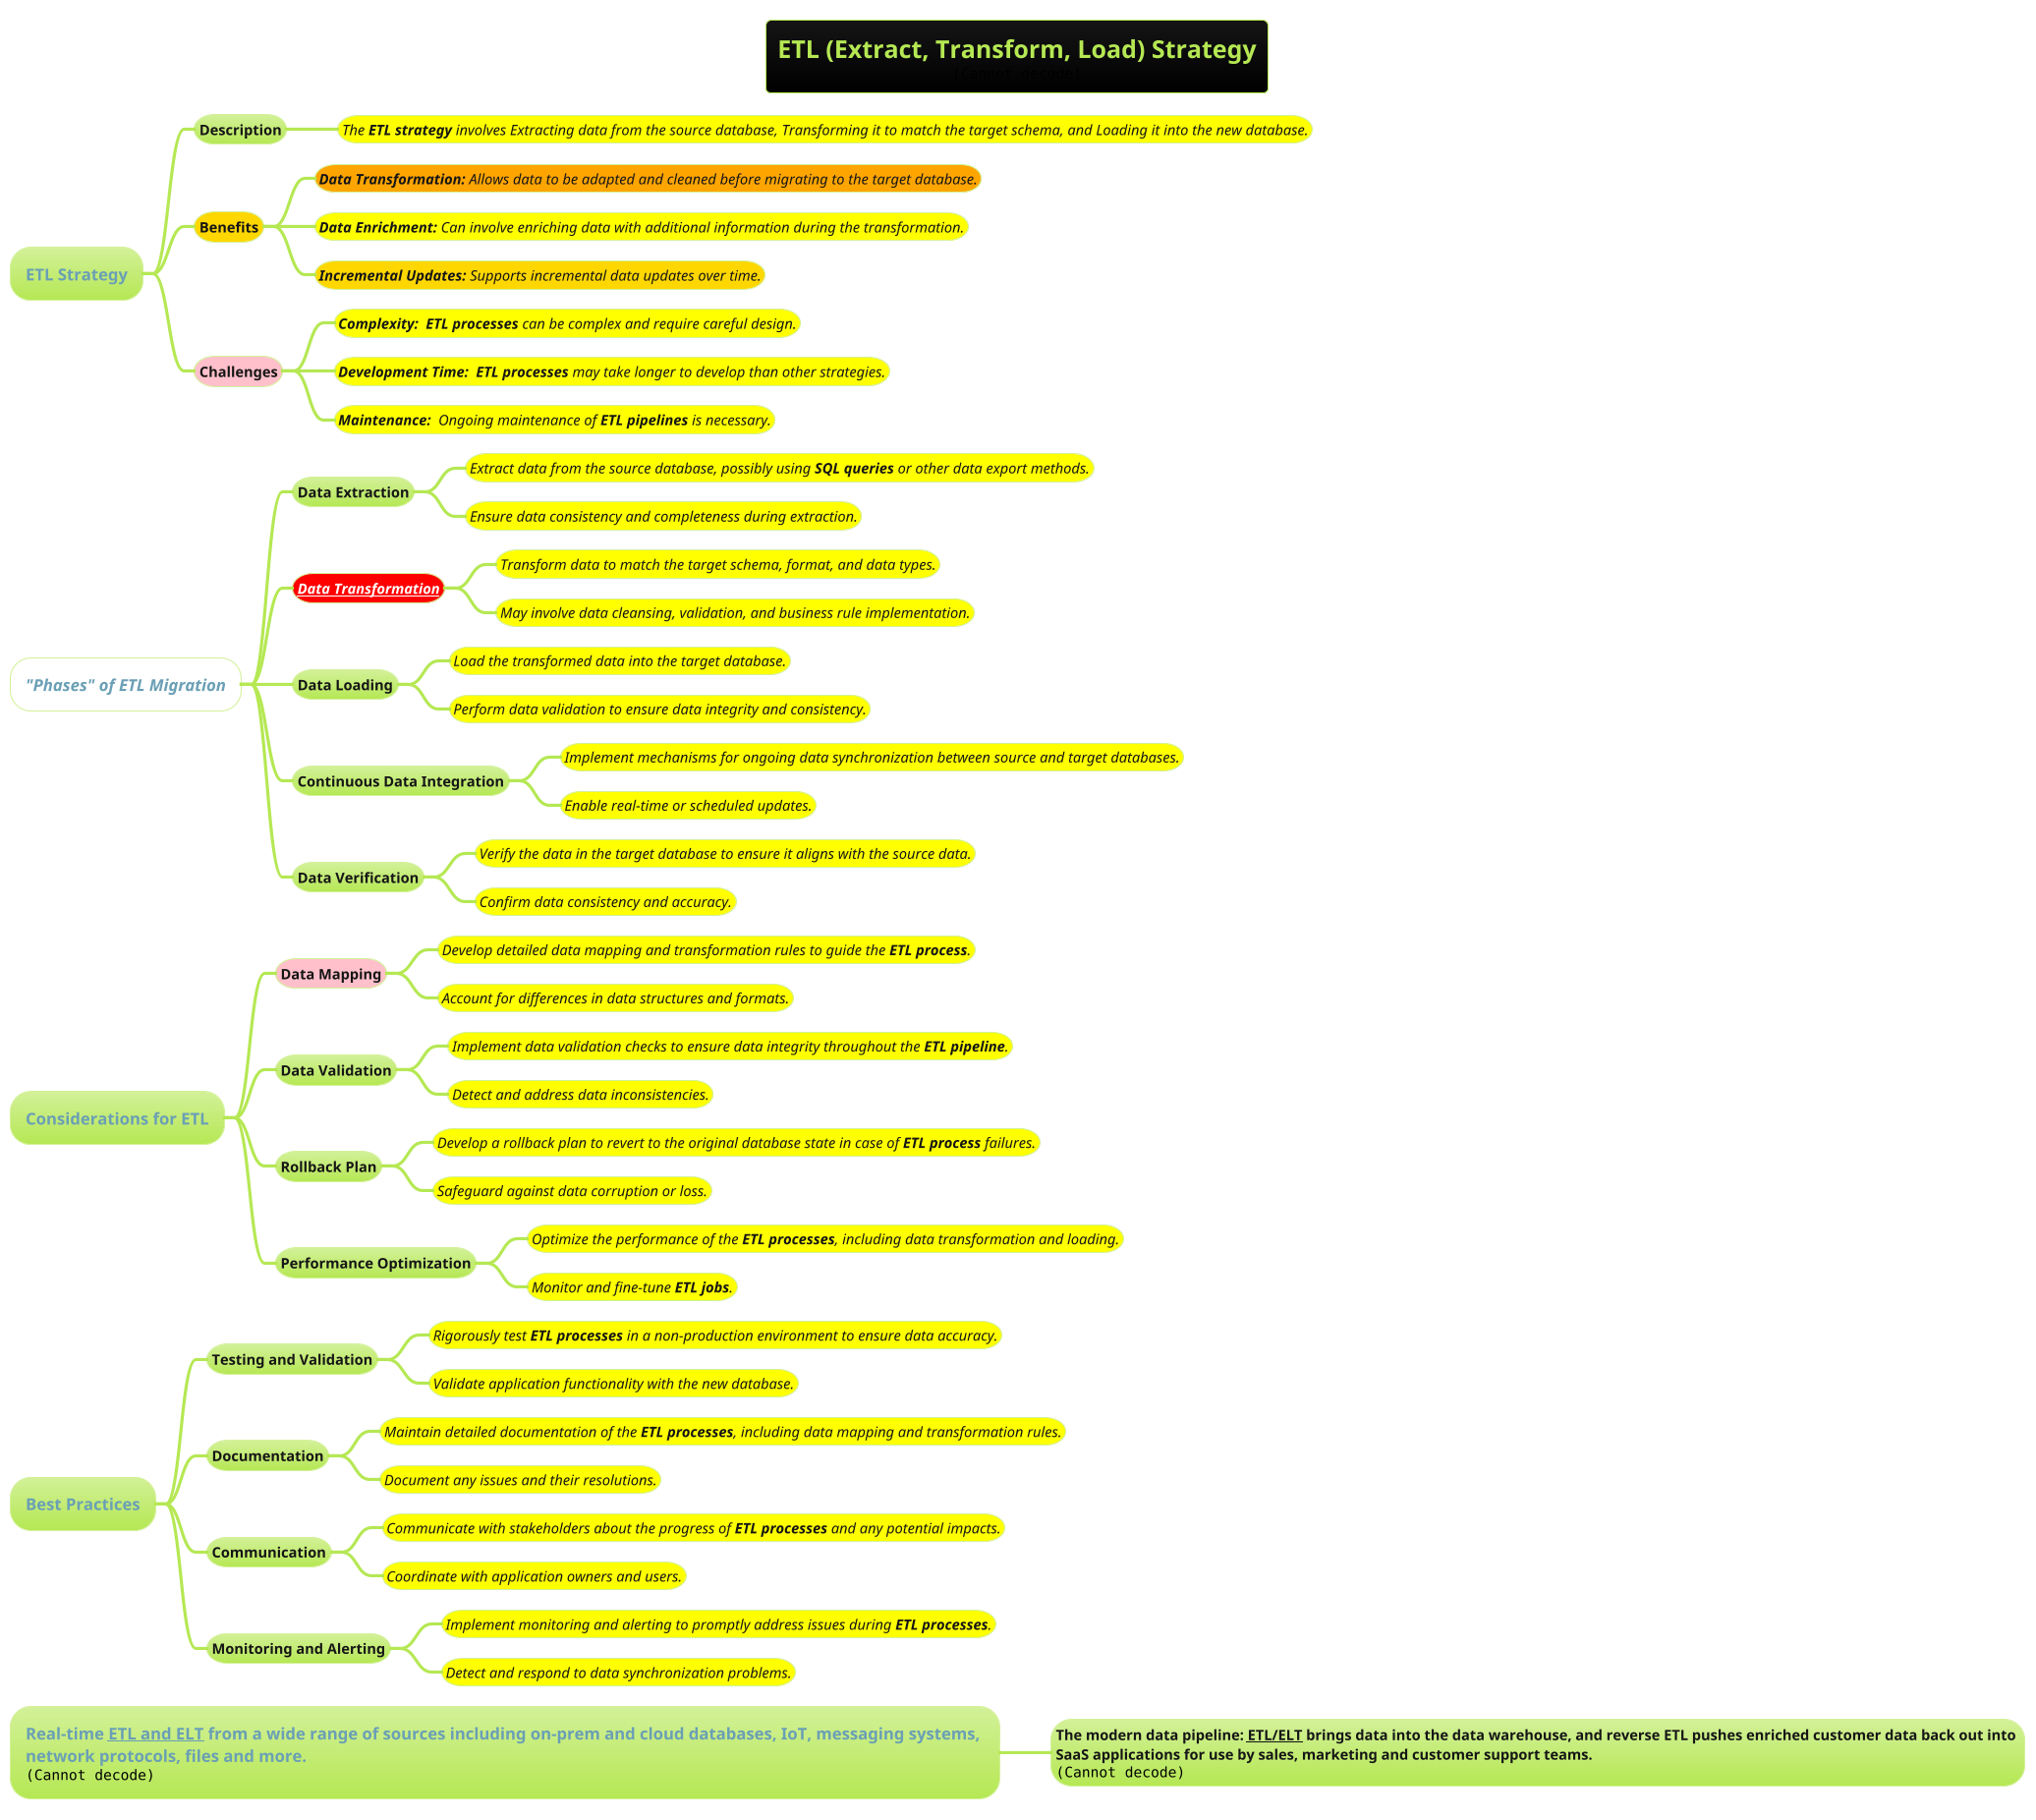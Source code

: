 @startmindmap
title =ETL (Extract, Transform, Load) Strategy\n<img:images/img.png>
!theme hacker

* ETL Strategy
** Description
***[#yellow] ====<size:14>The **ETL strategy** involves Extracting data from the source database, Transforming it to match the target schema, and Loading it into the new database.

**[#gold] Benefits
***[#orange] ====<size:14>**Data Transformation:** Allows data to be adapted and cleaned before migrating to the target database.
***[#yellow] ====<size:14>**Data Enrichment:** Can involve enriching data with additional information during the transformation.
***[#gold] ====<size:14>**Incremental Updates:** Supports incremental data updates over time.

**[#pink] Challenges
***[#yellow] ====<size:14>**Complexity: ** **ETL processes** can be complex and require careful design.
***[#yellow] ====<size:14>**Development Time:**  **ETL processes** may take longer to develop than other strategies.
***[#yellow] ====<size:14>**Maintenance: ** Ongoing maintenance of **ETL pipelines** is necessary.

*[#white] ===="Phases" of **ETL Migration**
** Data Extraction
***[#yellow] ====<size:14>Extract data from the source database, possibly using **SQL queries** or other data export methods.
***[#yellow] ====<size:14>Ensure data consistency and completeness during extraction.

**[#red] ====[[../../data-engineering/data-preprocessing-(or-wrangling)/Data-Preprocessing.puml Data Transformation]]
***[#yellow] ====<size:14>Transform data to match the target schema, format, and data types.
***[#yellow] ====<size:14>May involve data cleansing, validation, and business rule implementation.

** Data Loading
***[#yellow] ====<size:14>Load the transformed data into the target database.
***[#yellow] ====<size:14>Perform data validation to ensure data integrity and consistency.

** Continuous Data Integration
***[#yellow] ====<size:14>Implement mechanisms for ongoing data synchronization between source and target databases.
***[#yellow] ====<size:14>Enable real-time or scheduled updates.

** Data Verification
***[#yellow] ====<size:14>Verify the data in the target database to ensure it aligns with the source data.
***[#yellow] ====<size:14>Confirm data consistency and accuracy.

* Considerations for **ETL**
**[#pink] Data Mapping
***[#yellow] ====<size:14>Develop detailed data mapping and transformation rules to guide the **ETL process**.
***[#yellow] ====<size:14>Account for differences in data structures and formats.

** Data Validation
***[#yellow] ====<size:14>Implement data validation checks to ensure data integrity throughout the **ETL pipeline**.
***[#yellow] ====<size:14>Detect and address data inconsistencies.

** Rollback Plan
***[#yellow] ====<size:14>Develop a rollback plan to revert to the original database state in case of **ETL process** failures.
***[#yellow] ====<size:14>Safeguard against data corruption or loss.

** Performance Optimization
***[#yellow] ====<size:14>Optimize the performance of the **ETL processes**, including data transformation and loading.
***[#yellow] ====<size:14>Monitor and fine-tune **ETL jobs**.

* Best Practices
** Testing and Validation
***[#yellow] ====<size:14>Rigorously test **ETL processes** in a non-production environment to ensure data accuracy.
***[#yellow] ====<size:14>Validate application functionality with the new database.

** Documentation
***[#yellow] ====<size:14>Maintain detailed documentation of the **ETL processes**, including data mapping and transformation rules.
***[#yellow] ====<size:14>Document any issues and their resolutions.

** Communication
***[#yellow] ====<size:14>Communicate with stakeholders about the progress of **ETL processes** and any potential impacts.
***[#yellow] ====<size:14>Coordinate with application owners and users.

** Monitoring and Alerting
***[#yellow] ====<size:14>Implement monitoring and alerting to promptly address issues during **ETL processes**.
***[#yellow] ====<size:14>Detect and respond to data synchronization problems.

*  Real-time __ETL and ELT__ from a wide range of sources including on-prem and cloud databases, IoT, messaging systems, \nnetwork protocols, files and more.\n<img:images/img_1.png>
** The modern data pipeline: __ETL/ELT__ brings data into the data warehouse, and reverse ETL pushes enriched customer data back out into \nSaaS applications for use by sales, marketing and customer support teams.\n<img:images/img_2.png>
@endmindmap
